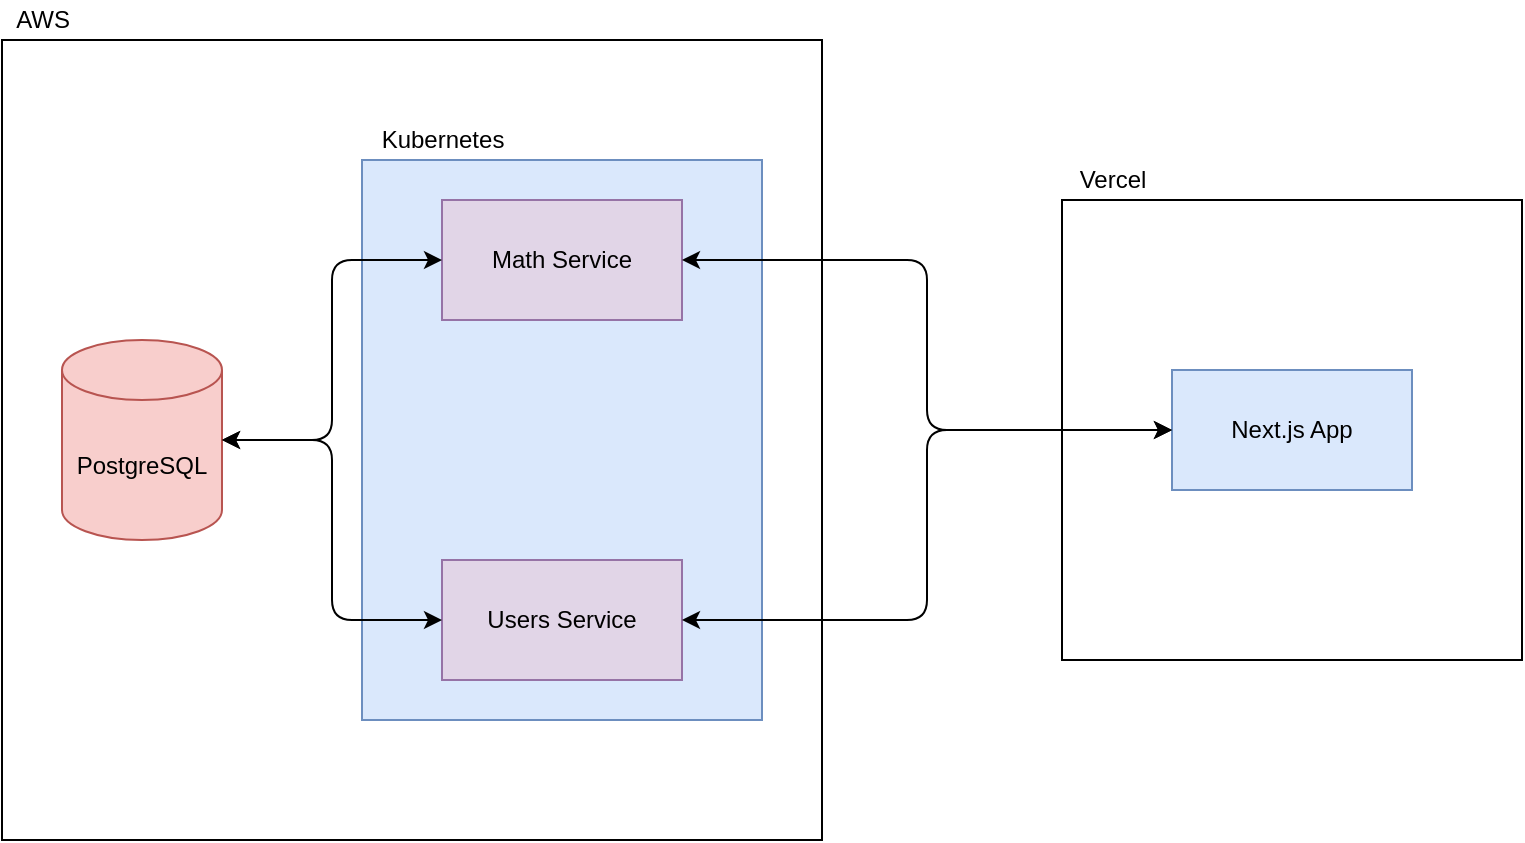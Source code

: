 <mxfile version="14.8.4" type="github">
  <diagram id="FX8YkvNvsNF3Q7GiBvTK" name="Page-1">
    <mxGraphModel dx="1796" dy="1693" grid="1" gridSize="10" guides="1" tooltips="1" connect="1" arrows="1" fold="1" page="1" pageScale="1" pageWidth="850" pageHeight="1100" math="0" shadow="0">
      <root>
        <mxCell id="0" />
        <mxCell id="1" parent="0" />
        <mxCell id="sjN9OAb0kWUUGE4NAg7y-8" value="" style="rounded=0;whiteSpace=wrap;html=1;fillColor=none;" parent="1" vertex="1">
          <mxGeometry x="-410" y="-170" width="410" height="400" as="geometry" />
        </mxCell>
        <mxCell id="sjN9OAb0kWUUGE4NAg7y-15" value="" style="rounded=0;whiteSpace=wrap;html=1;fillColor=#dae8fc;strokeColor=#6c8ebf;" parent="1" vertex="1">
          <mxGeometry x="-230" y="-110" width="200" height="280" as="geometry" />
        </mxCell>
        <mxCell id="sjN9OAb0kWUUGE4NAg7y-3" value="" style="whiteSpace=wrap;html=1;aspect=fixed;fillColor=none;" parent="1" vertex="1">
          <mxGeometry x="120" y="-90" width="230" height="230" as="geometry" />
        </mxCell>
        <mxCell id="CtwU71RQrNKwthgOh2QC-1" value="Next.js App" style="rounded=0;whiteSpace=wrap;html=1;fillColor=#dae8fc;strokeColor=#6c8ebf;" parent="1" vertex="1">
          <mxGeometry x="175" y="-5" width="120" height="60" as="geometry" />
        </mxCell>
        <mxCell id="CtwU71RQrNKwthgOh2QC-2" value="Users Service" style="rounded=0;whiteSpace=wrap;html=1;fillColor=#e1d5e7;strokeColor=#9673a6;" parent="1" vertex="1">
          <mxGeometry x="-190" y="90" width="120" height="60" as="geometry" />
        </mxCell>
        <mxCell id="CtwU71RQrNKwthgOh2QC-3" value="Math Service" style="rounded=0;whiteSpace=wrap;html=1;fillColor=#e1d5e7;strokeColor=#9673a6;" parent="1" vertex="1">
          <mxGeometry x="-190" y="-90" width="120" height="60" as="geometry" />
        </mxCell>
        <mxCell id="sjN9OAb0kWUUGE4NAg7y-2" value="AWS" style="text;html=1;align=center;verticalAlign=middle;resizable=0;points=[];autosize=1;strokeColor=none;" parent="1" vertex="1">
          <mxGeometry x="-410" y="-190" width="40" height="20" as="geometry" />
        </mxCell>
        <mxCell id="sjN9OAb0kWUUGE4NAg7y-4" value="Vercel" style="text;html=1;align=center;verticalAlign=middle;resizable=0;points=[];autosize=1;strokeColor=none;" parent="1" vertex="1">
          <mxGeometry x="120" y="-110" width="50" height="20" as="geometry" />
        </mxCell>
        <mxCell id="sjN9OAb0kWUUGE4NAg7y-5" value="" style="endArrow=classic;startArrow=classic;html=1;entryX=0;entryY=0.5;entryDx=0;entryDy=0;exitX=1;exitY=0.5;exitDx=0;exitDy=0;edgeStyle=orthogonalEdgeStyle;" parent="1" source="CtwU71RQrNKwthgOh2QC-3" target="CtwU71RQrNKwthgOh2QC-1" edge="1">
          <mxGeometry width="50" height="50" relative="1" as="geometry">
            <mxPoint x="130" y="100" as="sourcePoint" />
            <mxPoint x="320" y="20" as="targetPoint" />
          </mxGeometry>
        </mxCell>
        <mxCell id="sjN9OAb0kWUUGE4NAg7y-7" value="" style="endArrow=classic;startArrow=classic;html=1;entryX=0;entryY=0.5;entryDx=0;entryDy=0;exitX=1;exitY=0.5;exitDx=0;exitDy=0;edgeStyle=orthogonalEdgeStyle;" parent="1" source="CtwU71RQrNKwthgOh2QC-2" target="CtwU71RQrNKwthgOh2QC-1" edge="1">
          <mxGeometry width="50" height="50" relative="1" as="geometry">
            <mxPoint x="-20" y="-10" as="sourcePoint" />
            <mxPoint x="440" y="40" as="targetPoint" />
          </mxGeometry>
        </mxCell>
        <mxCell id="sjN9OAb0kWUUGE4NAg7y-9" value="PostgreSQL" style="shape=cylinder3;whiteSpace=wrap;html=1;boundedLbl=1;backgroundOutline=1;size=15;fillColor=#f8cecc;strokeColor=#b85450;" parent="1" vertex="1">
          <mxGeometry x="-380" y="-20" width="80" height="100" as="geometry" />
        </mxCell>
        <mxCell id="sjN9OAb0kWUUGE4NAg7y-11" value="" style="endArrow=classic;startArrow=classic;html=1;exitX=1;exitY=0.5;exitDx=0;exitDy=0;edgeStyle=orthogonalEdgeStyle;exitPerimeter=0;entryX=0;entryY=0.5;entryDx=0;entryDy=0;" parent="1" source="sjN9OAb0kWUUGE4NAg7y-9" target="CtwU71RQrNKwthgOh2QC-3" edge="1">
          <mxGeometry width="50" height="50" relative="1" as="geometry">
            <mxPoint x="-240" as="sourcePoint" />
            <mxPoint x="-150" y="-20" as="targetPoint" />
          </mxGeometry>
        </mxCell>
        <mxCell id="sjN9OAb0kWUUGE4NAg7y-12" value="" style="endArrow=classic;startArrow=classic;html=1;exitX=1;exitY=0.5;exitDx=0;exitDy=0;edgeStyle=orthogonalEdgeStyle;exitPerimeter=0;entryX=0;entryY=0.5;entryDx=0;entryDy=0;" parent="1" source="sjN9OAb0kWUUGE4NAg7y-9" target="CtwU71RQrNKwthgOh2QC-2" edge="1">
          <mxGeometry width="50" height="50" relative="1" as="geometry">
            <mxPoint x="-240" y="40" as="sourcePoint" />
            <mxPoint x="-140" y="-10" as="targetPoint" />
          </mxGeometry>
        </mxCell>
        <mxCell id="sjN9OAb0kWUUGE4NAg7y-16" value="Kubernetes" style="text;html=1;align=center;verticalAlign=middle;resizable=0;points=[];autosize=1;strokeColor=none;" parent="1" vertex="1">
          <mxGeometry x="-230" y="-130" width="80" height="20" as="geometry" />
        </mxCell>
      </root>
    </mxGraphModel>
  </diagram>
</mxfile>

